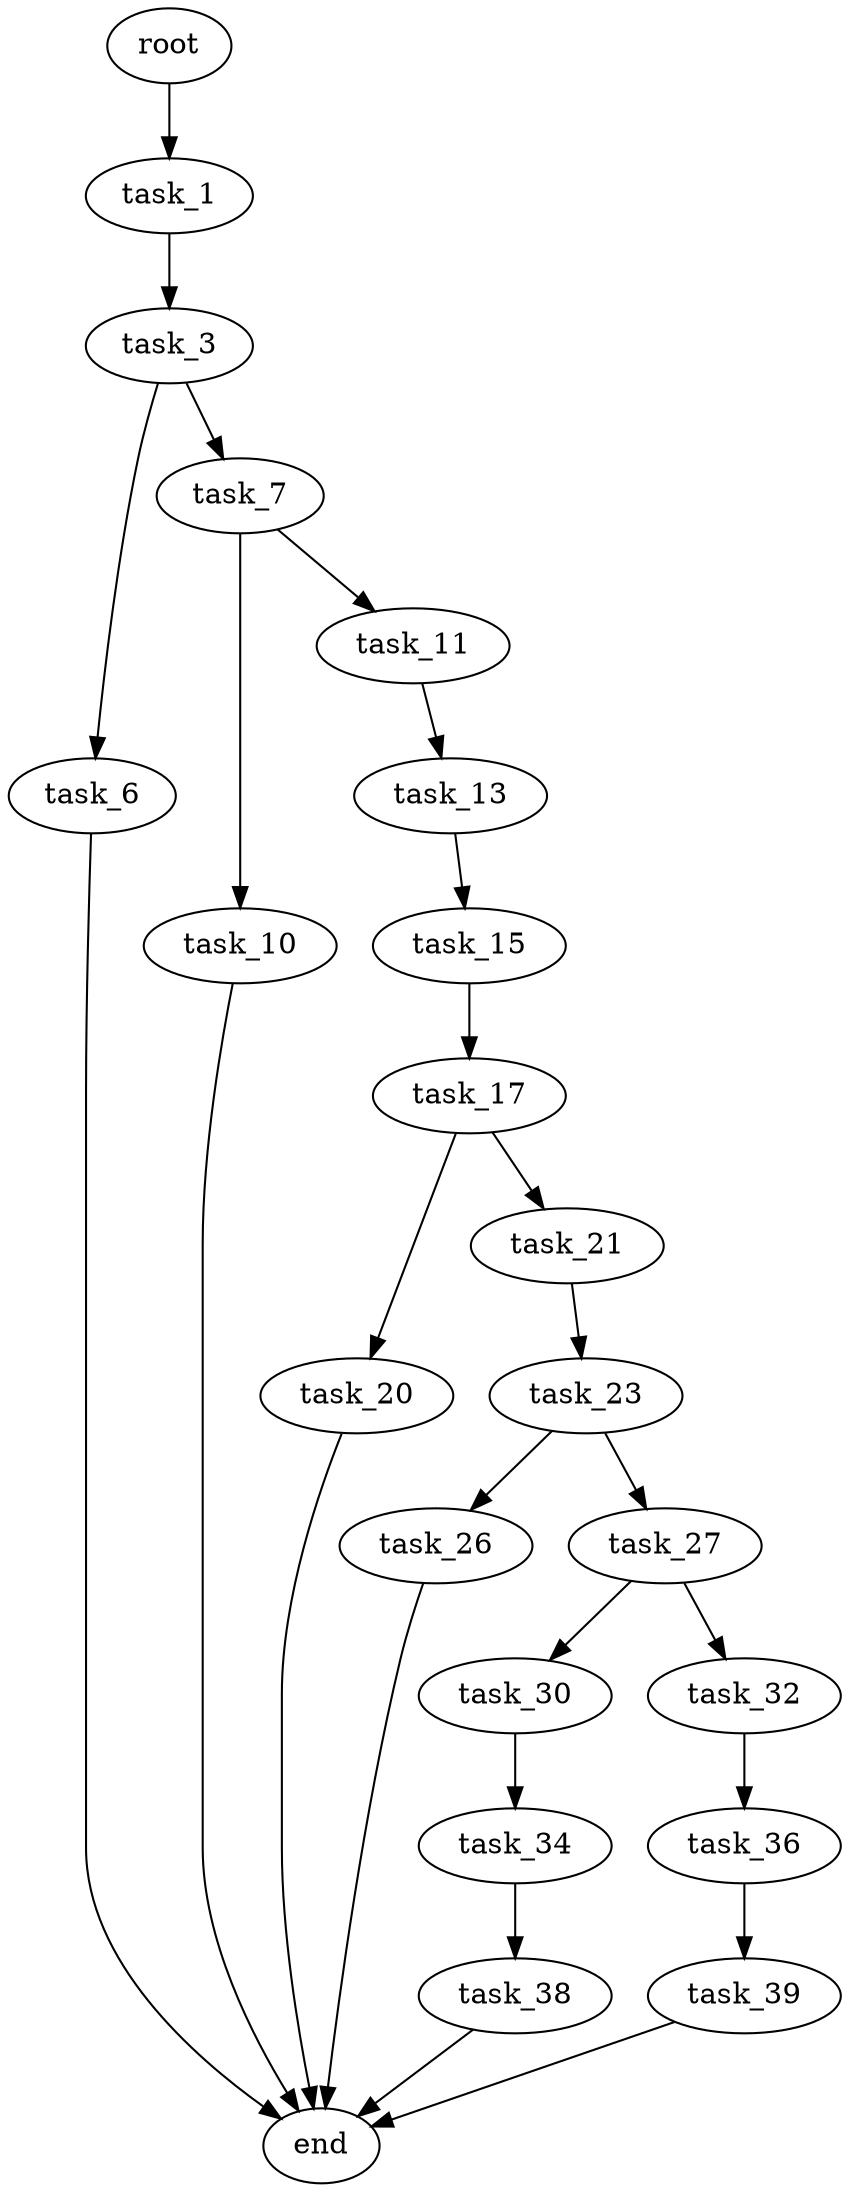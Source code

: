 digraph G {
  root [size="0.000000"];
  task_1 [size="28991029248.000000"];
  task_3 [size="204381356503.000000"];
  task_6 [size="134217728000.000000"];
  task_7 [size="5747406402.000000"];
  task_10 [size="6628866489.000000"];
  task_11 [size="1073741824000.000000"];
  task_13 [size="1219038236.000000"];
  task_15 [size="1835905050.000000"];
  task_17 [size="3848877501.000000"];
  task_20 [size="21187148450.000000"];
  task_21 [size="549755813888.000000"];
  task_23 [size="17029787746.000000"];
  task_26 [size="9841387299.000000"];
  task_27 [size="471352211415.000000"];
  task_30 [size="4357326718.000000"];
  task_32 [size="938877475388.000000"];
  task_34 [size="1073741824000.000000"];
  task_36 [size="68719476736.000000"];
  task_38 [size="17599412512.000000"];
  task_39 [size="549755813888.000000"];
  end [size="0.000000"];

  root -> task_1 [size="1.000000"];
  task_1 -> task_3 [size="75497472.000000"];
  task_3 -> task_6 [size="838860800.000000"];
  task_3 -> task_7 [size="838860800.000000"];
  task_6 -> end [size="1.000000"];
  task_7 -> task_10 [size="209715200.000000"];
  task_7 -> task_11 [size="209715200.000000"];
  task_10 -> end [size="1.000000"];
  task_11 -> task_13 [size="838860800.000000"];
  task_13 -> task_15 [size="33554432.000000"];
  task_15 -> task_17 [size="33554432.000000"];
  task_17 -> task_20 [size="209715200.000000"];
  task_17 -> task_21 [size="209715200.000000"];
  task_20 -> end [size="1.000000"];
  task_21 -> task_23 [size="536870912.000000"];
  task_23 -> task_26 [size="301989888.000000"];
  task_23 -> task_27 [size="301989888.000000"];
  task_26 -> end [size="1.000000"];
  task_27 -> task_30 [size="301989888.000000"];
  task_27 -> task_32 [size="301989888.000000"];
  task_30 -> task_34 [size="134217728.000000"];
  task_32 -> task_36 [size="679477248.000000"];
  task_34 -> task_38 [size="838860800.000000"];
  task_36 -> task_39 [size="134217728.000000"];
  task_38 -> end [size="1.000000"];
  task_39 -> end [size="1.000000"];
}
